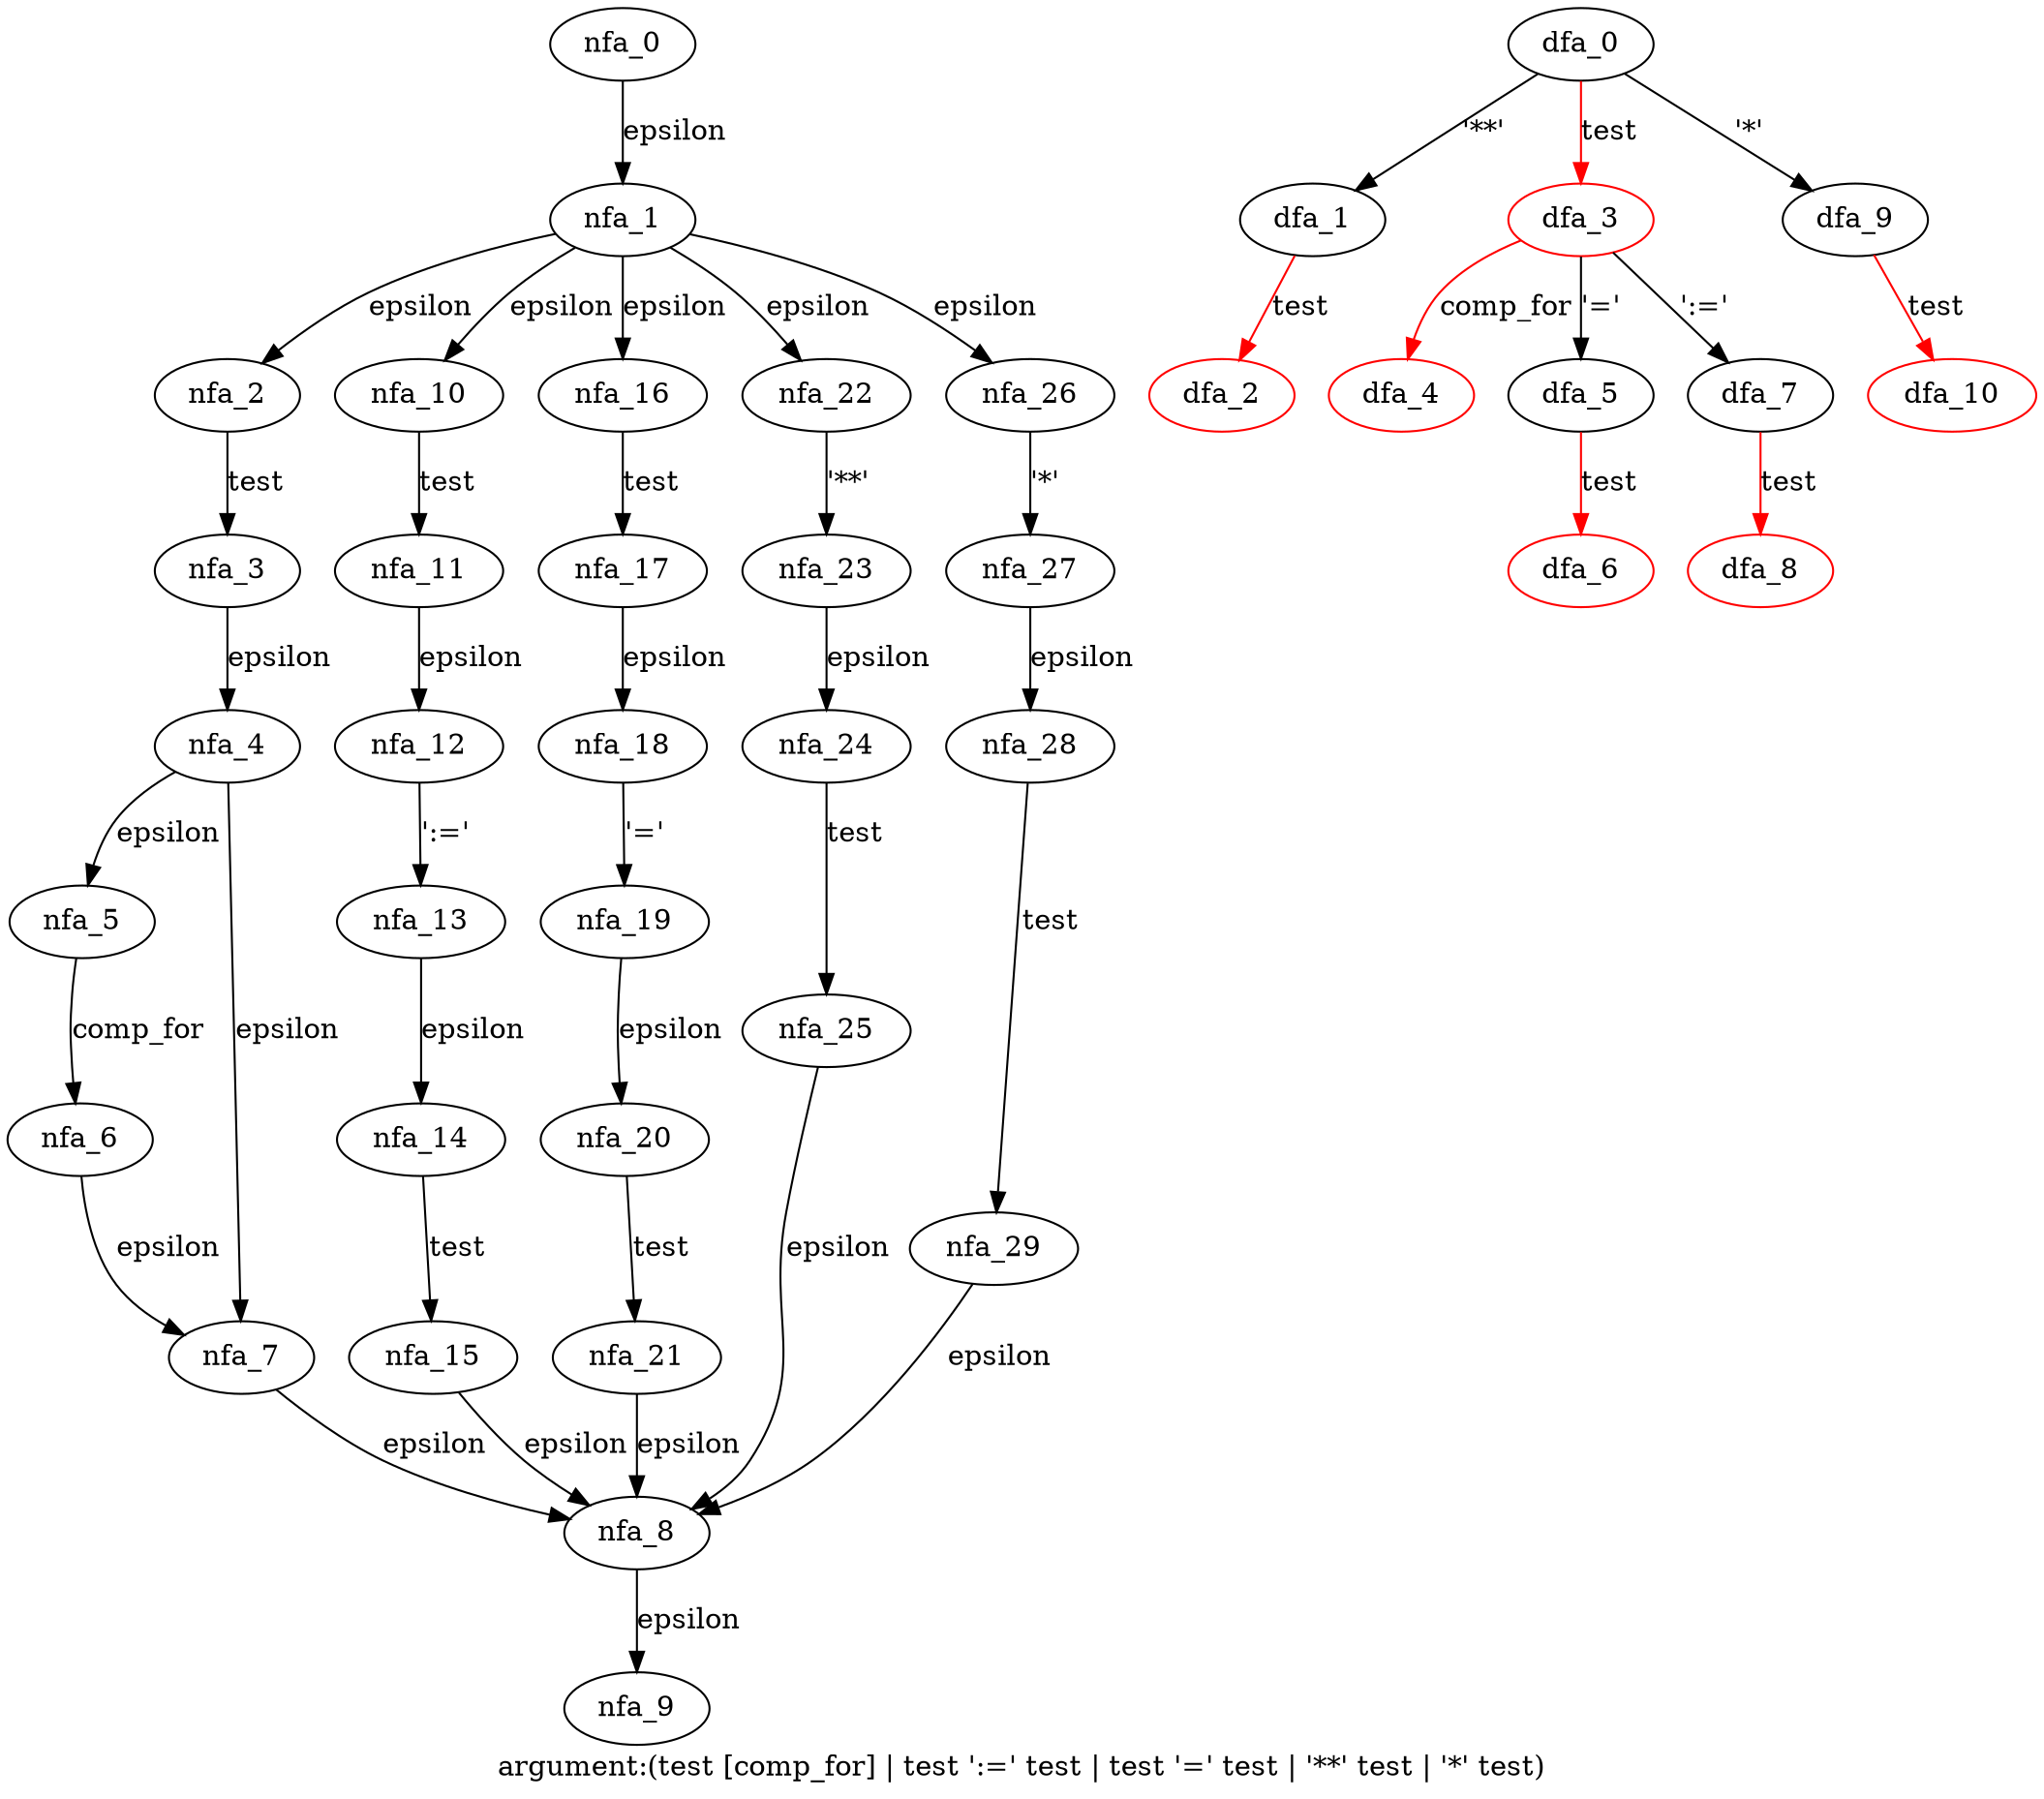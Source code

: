 digraph argument {
 graph[label="argument:(test [comp_for] | test ':=' test | test '=' test | '**' test | '*' test)"]
 subgraph argument_nfa {
  nfa_0->nfa_1[label="epsilon"]
  nfa_1->nfa_2[label="epsilon"]
  nfa_2->nfa_3[label="test"]
  nfa_3->nfa_4[label="epsilon"]
  nfa_4->nfa_5[label="epsilon"]
  nfa_5->nfa_6[label="comp_for"]
  nfa_6->nfa_7[label="epsilon"]
  nfa_7->nfa_8[label="epsilon"]
  nfa_8->nfa_9[label="epsilon"]
  nfa_4->nfa_7[label="epsilon"]
  nfa_1->nfa_10[label="epsilon"]
  nfa_10->nfa_11[label="test"]
  nfa_11->nfa_12[label="epsilon"]
  nfa_12->nfa_13[label="':='"]
  nfa_13->nfa_14[label="epsilon"]
  nfa_14->nfa_15[label="test"]
  nfa_15->nfa_8[label="epsilon"]
  nfa_1->nfa_16[label="epsilon"]
  nfa_16->nfa_17[label="test"]
  nfa_17->nfa_18[label="epsilon"]
  nfa_18->nfa_19[label="'='"]
  nfa_19->nfa_20[label="epsilon"]
  nfa_20->nfa_21[label="test"]
  nfa_21->nfa_8[label="epsilon"]
  nfa_1->nfa_22[label="epsilon"]
  nfa_22->nfa_23[label="'**'"]
  nfa_23->nfa_24[label="epsilon"]
  nfa_24->nfa_25[label="test"]
  nfa_25->nfa_8[label="epsilon"]
  nfa_1->nfa_26[label="epsilon"]
  nfa_26->nfa_27[label="'*'"]
  nfa_27->nfa_28[label="epsilon"]
  nfa_28->nfa_29[label="test"]
  nfa_29->nfa_8[label="epsilon"]
  }
 subgraph argument_dfa {
  dfa_0->dfa_1[label="'**'"]
  dfa_1->dfa_2[label="test",color=red]
  dfa_0->dfa_3[label="test",color=red]
  dfa_3->dfa_4[label="comp_for",color=red]
  dfa_3->dfa_5[label="'='"]
  dfa_5->dfa_6[label="test",color=red]
  dfa_3->dfa_7[label="':='"]
  dfa_7->dfa_8[label="test",color=red]
  dfa_0->dfa_9[label="'*'"]
  dfa_9->dfa_10[label="test",color=red]
  dfa_2[color=red]
  dfa_3[color=red]
  dfa_4[color=red]
  dfa_6[color=red]
  dfa_8[color=red]
  dfa_10[color=red]
  }
}
